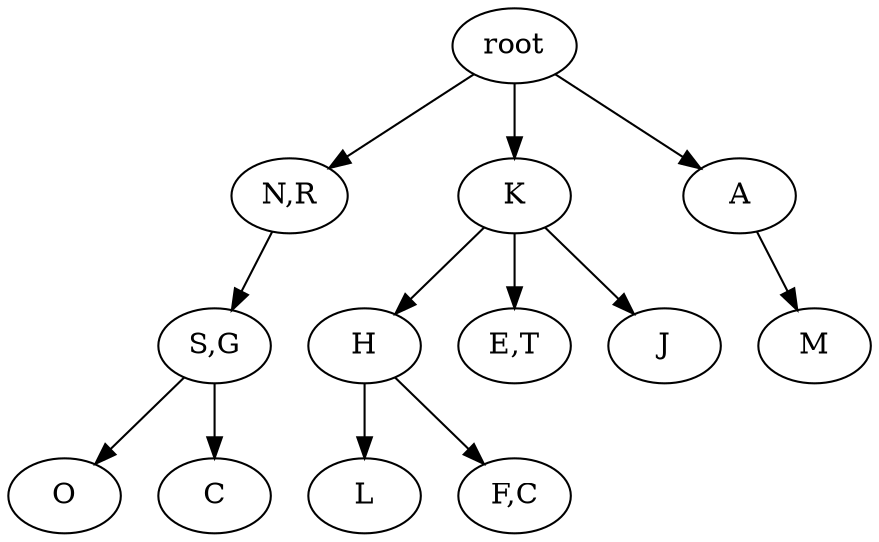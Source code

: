 strict digraph G {
	graph [name=G];
	0	 [label=root];
	2	 [label="N,R"];
	0 -> 2;
	3	 [label=K];
	0 -> 3;
	4	 [label=A];
	0 -> 4;
	5	 [label="S,G"];
	2 -> 5;
	6	 [label=H];
	3 -> 6;
	7	 [label="E,T"];
	3 -> 7;
	8	 [label=J];
	3 -> 8;
	9	 [label=M];
	4 -> 9;
	10	 [label=O];
	5 -> 10;
	11	 [label=C];
	5 -> 11;
	13	 [label=L];
	6 -> 13;
	14	 [label="F,C"];
	6 -> 14;
}
